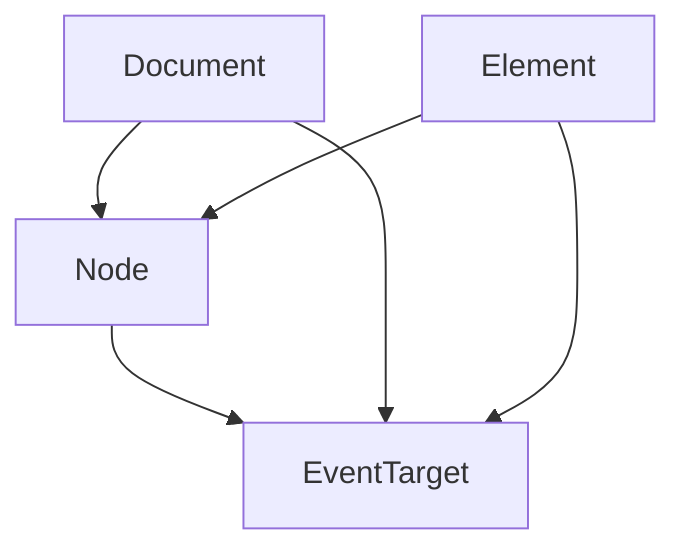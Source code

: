 graph TD
  Node-->EventTarget
  
  Document-->Node
  Document-->EventTarget

  Element-->Node
  Element-->EventTarget